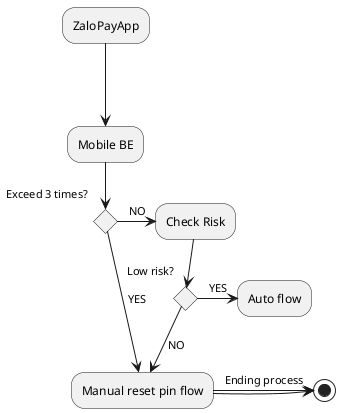 @startuml
ZaloPayApp ---> Mobile BE

if "Exceed 3 times?" then
->[YES] "Manual reset pin flow"
-right-> (*)
else
->[NO] "Check Risk"
if "Low risk?" then
->[YES] "Auto flow"
else
-->[NO] "Manual reset pin flow"
->[Ending process] (*)
endif
@enduml